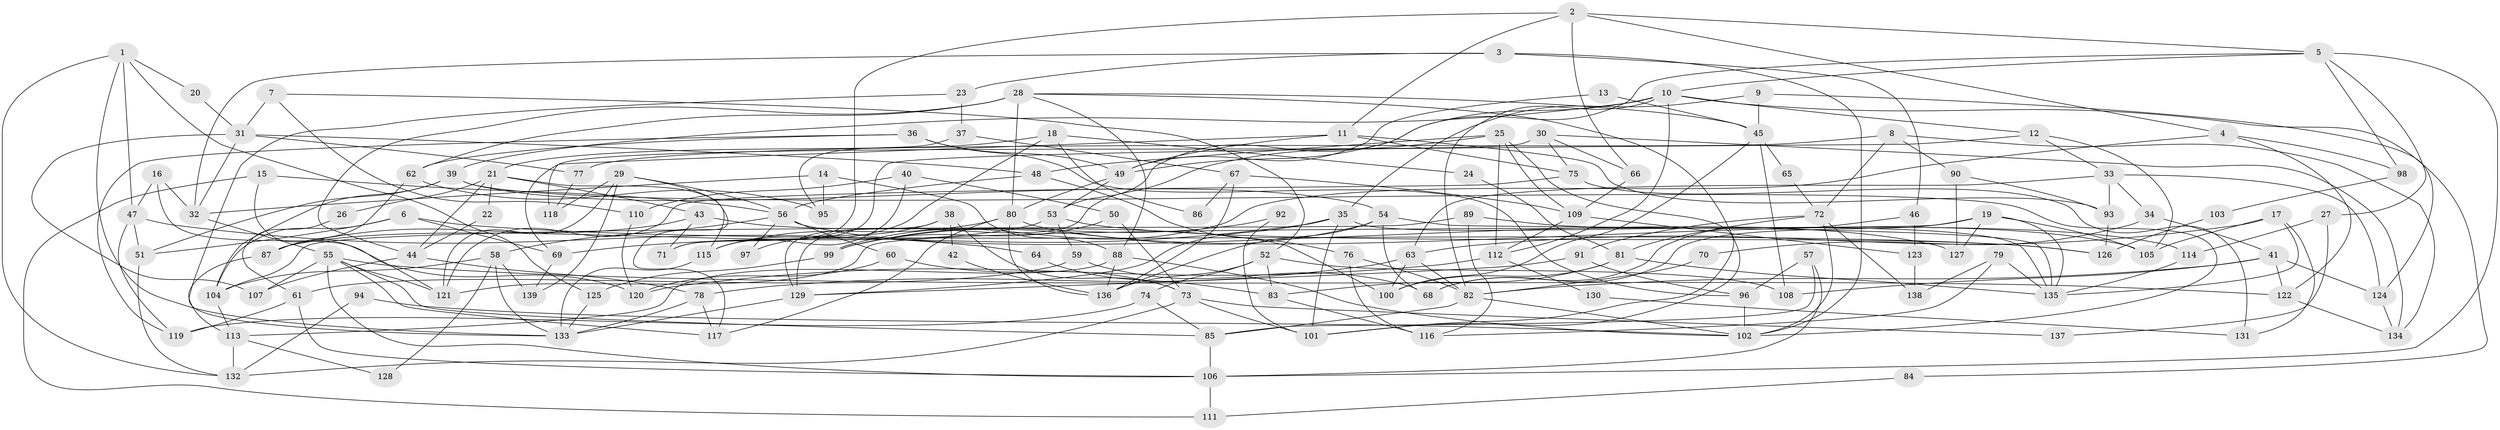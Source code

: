// Generated by graph-tools (version 1.1) at 2025/02/03/09/25 03:02:12]
// undirected, 139 vertices, 278 edges
graph export_dot {
graph [start="1"]
  node [color=gray90,style=filled];
  1;
  2;
  3;
  4;
  5;
  6;
  7;
  8;
  9;
  10;
  11;
  12;
  13;
  14;
  15;
  16;
  17;
  18;
  19;
  20;
  21;
  22;
  23;
  24;
  25;
  26;
  27;
  28;
  29;
  30;
  31;
  32;
  33;
  34;
  35;
  36;
  37;
  38;
  39;
  40;
  41;
  42;
  43;
  44;
  45;
  46;
  47;
  48;
  49;
  50;
  51;
  52;
  53;
  54;
  55;
  56;
  57;
  58;
  59;
  60;
  61;
  62;
  63;
  64;
  65;
  66;
  67;
  68;
  69;
  70;
  71;
  72;
  73;
  74;
  75;
  76;
  77;
  78;
  79;
  80;
  81;
  82;
  83;
  84;
  85;
  86;
  87;
  88;
  89;
  90;
  91;
  92;
  93;
  94;
  95;
  96;
  97;
  98;
  99;
  100;
  101;
  102;
  103;
  104;
  105;
  106;
  107;
  108;
  109;
  110;
  111;
  112;
  113;
  114;
  115;
  116;
  117;
  118;
  119;
  120;
  121;
  122;
  123;
  124;
  125;
  126;
  127;
  128;
  129;
  130;
  131;
  132;
  133;
  134;
  135;
  136;
  137;
  138;
  139;
  1 -- 125;
  1 -- 133;
  1 -- 20;
  1 -- 47;
  1 -- 132;
  2 -- 66;
  2 -- 11;
  2 -- 4;
  2 -- 5;
  2 -- 71;
  3 -- 102;
  3 -- 23;
  3 -- 32;
  3 -- 46;
  4 -- 122;
  4 -- 98;
  4 -- 99;
  5 -- 10;
  5 -- 27;
  5 -- 53;
  5 -- 98;
  5 -- 106;
  6 -- 51;
  6 -- 104;
  6 -- 69;
  6 -- 126;
  7 -- 31;
  7 -- 52;
  7 -- 110;
  8 -- 77;
  8 -- 90;
  8 -- 72;
  8 -- 134;
  9 -- 124;
  9 -- 45;
  9 -- 35;
  10 -- 39;
  10 -- 82;
  10 -- 12;
  10 -- 49;
  10 -- 84;
  10 -- 112;
  11 -- 49;
  11 -- 93;
  11 -- 75;
  11 -- 118;
  12 -- 105;
  12 -- 33;
  12 -- 71;
  13 -- 45;
  13 -- 49;
  14 -- 88;
  14 -- 32;
  14 -- 95;
  15 -- 121;
  15 -- 56;
  15 -- 111;
  16 -- 47;
  16 -- 32;
  16 -- 120;
  17 -- 135;
  17 -- 63;
  17 -- 105;
  17 -- 131;
  18 -- 21;
  18 -- 115;
  18 -- 24;
  18 -- 86;
  19 -- 68;
  19 -- 121;
  19 -- 105;
  19 -- 127;
  19 -- 135;
  20 -- 31;
  21 -- 44;
  21 -- 43;
  21 -- 22;
  21 -- 26;
  21 -- 115;
  22 -- 44;
  23 -- 37;
  23 -- 133;
  24 -- 81;
  25 -- 101;
  25 -- 129;
  25 -- 48;
  25 -- 109;
  25 -- 112;
  26 -- 61;
  27 -- 114;
  27 -- 137;
  28 -- 80;
  28 -- 88;
  28 -- 44;
  28 -- 45;
  28 -- 62;
  28 -- 101;
  29 -- 121;
  29 -- 139;
  29 -- 56;
  29 -- 117;
  29 -- 118;
  30 -- 134;
  30 -- 69;
  30 -- 66;
  30 -- 75;
  31 -- 48;
  31 -- 32;
  31 -- 77;
  31 -- 107;
  32 -- 55;
  33 -- 124;
  33 -- 34;
  33 -- 63;
  33 -- 93;
  34 -- 41;
  34 -- 70;
  35 -- 135;
  35 -- 69;
  35 -- 101;
  35 -- 129;
  36 -- 49;
  36 -- 96;
  36 -- 62;
  36 -- 119;
  37 -- 67;
  37 -- 95;
  38 -- 73;
  38 -- 129;
  38 -- 42;
  38 -- 97;
  39 -- 51;
  39 -- 102;
  39 -- 54;
  39 -- 104;
  40 -- 115;
  40 -- 110;
  40 -- 50;
  41 -- 82;
  41 -- 108;
  41 -- 122;
  41 -- 124;
  42 -- 136;
  43 -- 100;
  43 -- 71;
  43 -- 87;
  44 -- 107;
  44 -- 78;
  45 -- 100;
  45 -- 65;
  45 -- 108;
  46 -- 68;
  46 -- 123;
  47 -- 119;
  47 -- 51;
  47 -- 64;
  48 -- 56;
  48 -- 76;
  49 -- 53;
  49 -- 80;
  50 -- 73;
  50 -- 99;
  51 -- 132;
  52 -- 83;
  52 -- 136;
  52 -- 74;
  52 -- 108;
  53 -- 87;
  53 -- 59;
  53 -- 126;
  54 -- 99;
  54 -- 68;
  54 -- 135;
  54 -- 136;
  55 -- 106;
  55 -- 117;
  55 -- 85;
  55 -- 107;
  55 -- 121;
  55 -- 122;
  56 -- 58;
  56 -- 60;
  56 -- 97;
  56 -- 127;
  57 -- 85;
  57 -- 106;
  57 -- 96;
  58 -- 104;
  58 -- 133;
  58 -- 128;
  58 -- 139;
  59 -- 61;
  59 -- 68;
  60 -- 120;
  60 -- 73;
  61 -- 106;
  61 -- 119;
  62 -- 87;
  62 -- 95;
  63 -- 78;
  63 -- 82;
  63 -- 100;
  64 -- 83;
  65 -- 72;
  66 -- 109;
  67 -- 136;
  67 -- 109;
  67 -- 86;
  69 -- 139;
  70 -- 82;
  72 -- 102;
  72 -- 81;
  72 -- 91;
  72 -- 138;
  73 -- 101;
  73 -- 132;
  73 -- 137;
  74 -- 85;
  74 -- 119;
  75 -- 121;
  75 -- 131;
  76 -- 82;
  76 -- 116;
  77 -- 118;
  78 -- 117;
  78 -- 133;
  79 -- 135;
  79 -- 138;
  79 -- 116;
  80 -- 105;
  80 -- 115;
  80 -- 117;
  80 -- 136;
  81 -- 135;
  81 -- 83;
  81 -- 100;
  82 -- 102;
  82 -- 85;
  83 -- 116;
  84 -- 111;
  85 -- 106;
  87 -- 113;
  88 -- 113;
  88 -- 136;
  88 -- 102;
  89 -- 104;
  89 -- 116;
  89 -- 114;
  90 -- 127;
  90 -- 93;
  91 -- 129;
  91 -- 96;
  92 -- 99;
  92 -- 101;
  93 -- 126;
  94 -- 132;
  94 -- 102;
  96 -- 102;
  98 -- 103;
  99 -- 125;
  103 -- 126;
  104 -- 113;
  106 -- 111;
  109 -- 112;
  109 -- 123;
  110 -- 120;
  112 -- 120;
  112 -- 130;
  113 -- 132;
  113 -- 128;
  114 -- 135;
  115 -- 133;
  122 -- 134;
  123 -- 138;
  124 -- 134;
  125 -- 133;
  129 -- 133;
  130 -- 131;
}
